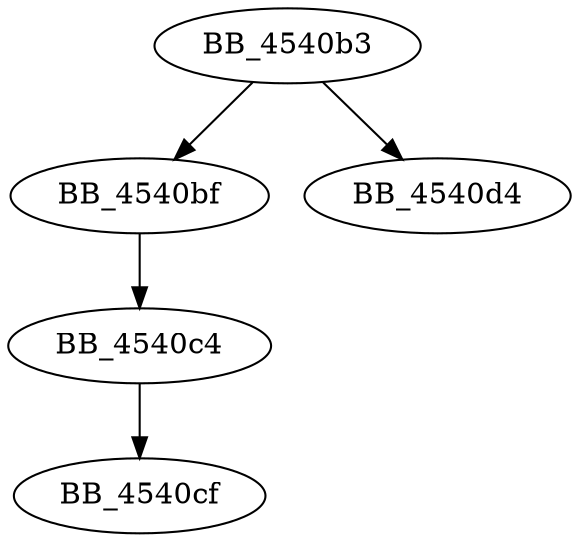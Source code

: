 DiGraph sub_4540B3{
BB_4540b3->BB_4540bf
BB_4540b3->BB_4540d4
BB_4540bf->BB_4540c4
BB_4540c4->BB_4540cf
}
